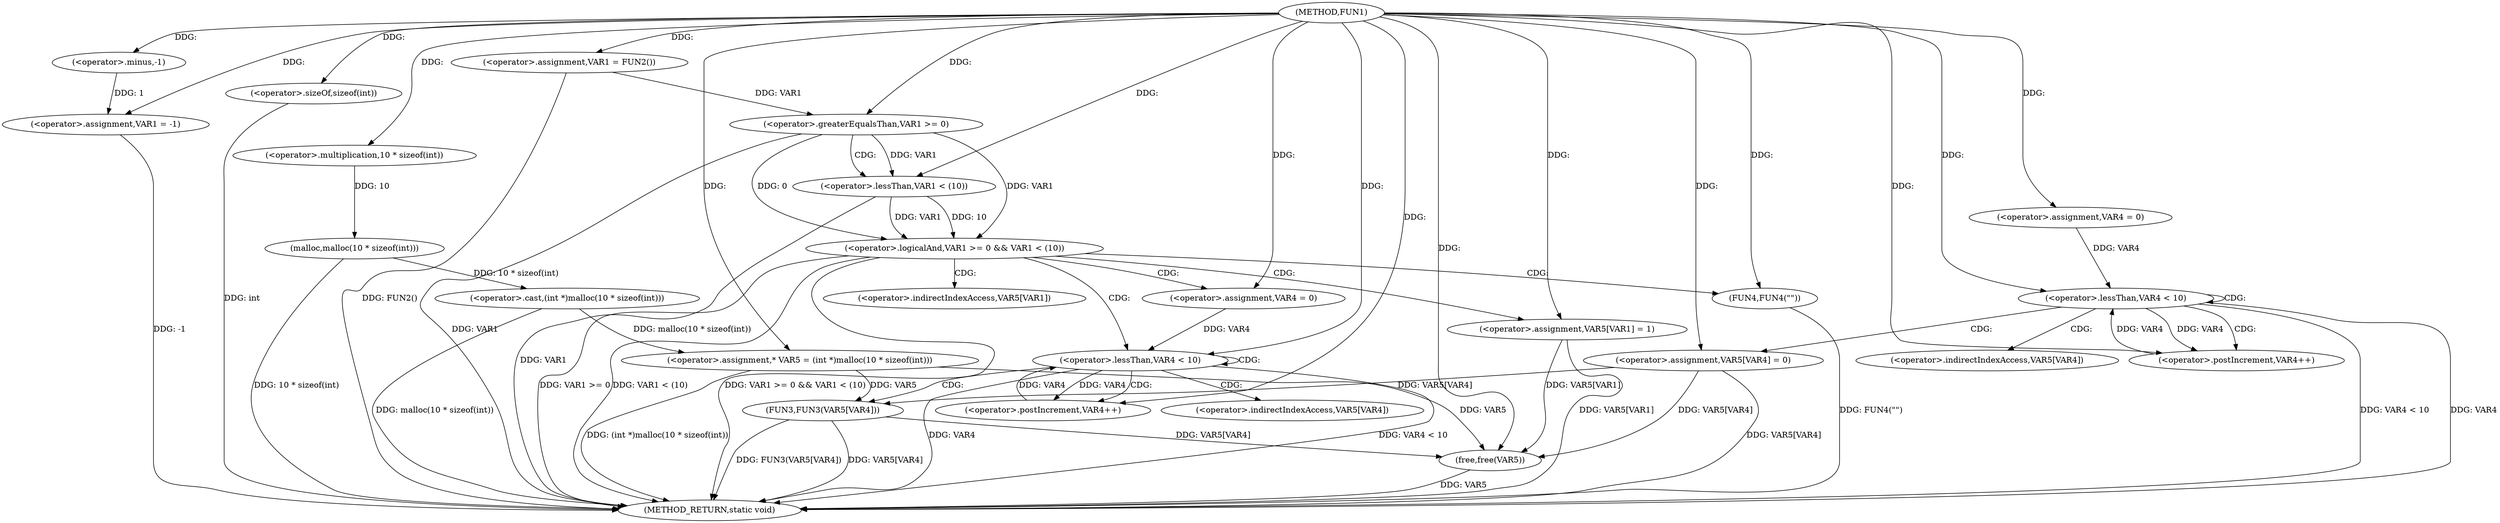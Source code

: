 digraph FUN1 {  
"1000100" [label = "(METHOD,FUN1)" ]
"1000175" [label = "(METHOD_RETURN,static void)" ]
"1000103" [label = "(<operator>.assignment,VAR1 = -1)" ]
"1000105" [label = "(<operator>.minus,-1)" ]
"1000109" [label = "(<operator>.assignment,VAR1 = FUN2())" ]
"1000117" [label = "(<operator>.assignment,* VAR5 = (int *)malloc(10 * sizeof(int)))" ]
"1000119" [label = "(<operator>.cast,(int *)malloc(10 * sizeof(int)))" ]
"1000121" [label = "(malloc,malloc(10 * sizeof(int)))" ]
"1000122" [label = "(<operator>.multiplication,10 * sizeof(int))" ]
"1000124" [label = "(<operator>.sizeOf,sizeof(int))" ]
"1000127" [label = "(<operator>.assignment,VAR4 = 0)" ]
"1000130" [label = "(<operator>.lessThan,VAR4 < 10)" ]
"1000133" [label = "(<operator>.postIncrement,VAR4++)" ]
"1000136" [label = "(<operator>.assignment,VAR5[VAR4] = 0)" ]
"1000142" [label = "(<operator>.logicalAnd,VAR1 >= 0 && VAR1 < (10))" ]
"1000143" [label = "(<operator>.greaterEqualsThan,VAR1 >= 0)" ]
"1000146" [label = "(<operator>.lessThan,VAR1 < (10))" ]
"1000150" [label = "(<operator>.assignment,VAR5[VAR1] = 1)" ]
"1000156" [label = "(<operator>.assignment,VAR4 = 0)" ]
"1000159" [label = "(<operator>.lessThan,VAR4 < 10)" ]
"1000162" [label = "(<operator>.postIncrement,VAR4++)" ]
"1000165" [label = "(FUN3,FUN3(VAR5[VAR4]))" ]
"1000171" [label = "(FUN4,FUN4(\"\"))" ]
"1000173" [label = "(free,free(VAR5))" ]
"1000137" [label = "(<operator>.indirectIndexAccess,VAR5[VAR4])" ]
"1000151" [label = "(<operator>.indirectIndexAccess,VAR5[VAR1])" ]
"1000166" [label = "(<operator>.indirectIndexAccess,VAR5[VAR4])" ]
  "1000130" -> "1000175"  [ label = "DDG: VAR4 < 10"] 
  "1000142" -> "1000175"  [ label = "DDG: VAR1 >= 0 && VAR1 < (10)"] 
  "1000124" -> "1000175"  [ label = "DDG: int"] 
  "1000150" -> "1000175"  [ label = "DDG: VAR5[VAR1]"] 
  "1000103" -> "1000175"  [ label = "DDG: -1"] 
  "1000159" -> "1000175"  [ label = "DDG: VAR4"] 
  "1000165" -> "1000175"  [ label = "DDG: VAR5[VAR4]"] 
  "1000119" -> "1000175"  [ label = "DDG: malloc(10 * sizeof(int))"] 
  "1000117" -> "1000175"  [ label = "DDG: (int *)malloc(10 * sizeof(int))"] 
  "1000159" -> "1000175"  [ label = "DDG: VAR4 < 10"] 
  "1000143" -> "1000175"  [ label = "DDG: VAR1"] 
  "1000142" -> "1000175"  [ label = "DDG: VAR1 >= 0"] 
  "1000121" -> "1000175"  [ label = "DDG: 10 * sizeof(int)"] 
  "1000171" -> "1000175"  [ label = "DDG: FUN4(\"\")"] 
  "1000142" -> "1000175"  [ label = "DDG: VAR1 < (10)"] 
  "1000146" -> "1000175"  [ label = "DDG: VAR1"] 
  "1000109" -> "1000175"  [ label = "DDG: FUN2()"] 
  "1000173" -> "1000175"  [ label = "DDG: VAR5"] 
  "1000136" -> "1000175"  [ label = "DDG: VAR5[VAR4]"] 
  "1000130" -> "1000175"  [ label = "DDG: VAR4"] 
  "1000165" -> "1000175"  [ label = "DDG: FUN3(VAR5[VAR4])"] 
  "1000105" -> "1000103"  [ label = "DDG: 1"] 
  "1000100" -> "1000103"  [ label = "DDG: "] 
  "1000100" -> "1000105"  [ label = "DDG: "] 
  "1000100" -> "1000109"  [ label = "DDG: "] 
  "1000119" -> "1000117"  [ label = "DDG: malloc(10 * sizeof(int))"] 
  "1000100" -> "1000117"  [ label = "DDG: "] 
  "1000121" -> "1000119"  [ label = "DDG: 10 * sizeof(int)"] 
  "1000122" -> "1000121"  [ label = "DDG: 10"] 
  "1000100" -> "1000122"  [ label = "DDG: "] 
  "1000100" -> "1000124"  [ label = "DDG: "] 
  "1000100" -> "1000127"  [ label = "DDG: "] 
  "1000133" -> "1000130"  [ label = "DDG: VAR4"] 
  "1000127" -> "1000130"  [ label = "DDG: VAR4"] 
  "1000100" -> "1000130"  [ label = "DDG: "] 
  "1000130" -> "1000133"  [ label = "DDG: VAR4"] 
  "1000100" -> "1000133"  [ label = "DDG: "] 
  "1000100" -> "1000136"  [ label = "DDG: "] 
  "1000143" -> "1000142"  [ label = "DDG: VAR1"] 
  "1000143" -> "1000142"  [ label = "DDG: 0"] 
  "1000109" -> "1000143"  [ label = "DDG: VAR1"] 
  "1000100" -> "1000143"  [ label = "DDG: "] 
  "1000146" -> "1000142"  [ label = "DDG: VAR1"] 
  "1000146" -> "1000142"  [ label = "DDG: 10"] 
  "1000143" -> "1000146"  [ label = "DDG: VAR1"] 
  "1000100" -> "1000146"  [ label = "DDG: "] 
  "1000100" -> "1000150"  [ label = "DDG: "] 
  "1000100" -> "1000156"  [ label = "DDG: "] 
  "1000156" -> "1000159"  [ label = "DDG: VAR4"] 
  "1000162" -> "1000159"  [ label = "DDG: VAR4"] 
  "1000100" -> "1000159"  [ label = "DDG: "] 
  "1000159" -> "1000162"  [ label = "DDG: VAR4"] 
  "1000100" -> "1000162"  [ label = "DDG: "] 
  "1000117" -> "1000165"  [ label = "DDG: VAR5"] 
  "1000136" -> "1000165"  [ label = "DDG: VAR5[VAR4]"] 
  "1000100" -> "1000171"  [ label = "DDG: "] 
  "1000150" -> "1000173"  [ label = "DDG: VAR5[VAR1]"] 
  "1000165" -> "1000173"  [ label = "DDG: VAR5[VAR4]"] 
  "1000117" -> "1000173"  [ label = "DDG: VAR5"] 
  "1000136" -> "1000173"  [ label = "DDG: VAR5[VAR4]"] 
  "1000100" -> "1000173"  [ label = "DDG: "] 
  "1000130" -> "1000137"  [ label = "CDG: "] 
  "1000130" -> "1000130"  [ label = "CDG: "] 
  "1000130" -> "1000133"  [ label = "CDG: "] 
  "1000130" -> "1000136"  [ label = "CDG: "] 
  "1000142" -> "1000159"  [ label = "CDG: "] 
  "1000142" -> "1000156"  [ label = "CDG: "] 
  "1000142" -> "1000151"  [ label = "CDG: "] 
  "1000142" -> "1000171"  [ label = "CDG: "] 
  "1000142" -> "1000150"  [ label = "CDG: "] 
  "1000143" -> "1000146"  [ label = "CDG: "] 
  "1000159" -> "1000159"  [ label = "CDG: "] 
  "1000159" -> "1000166"  [ label = "CDG: "] 
  "1000159" -> "1000162"  [ label = "CDG: "] 
  "1000159" -> "1000165"  [ label = "CDG: "] 
}
